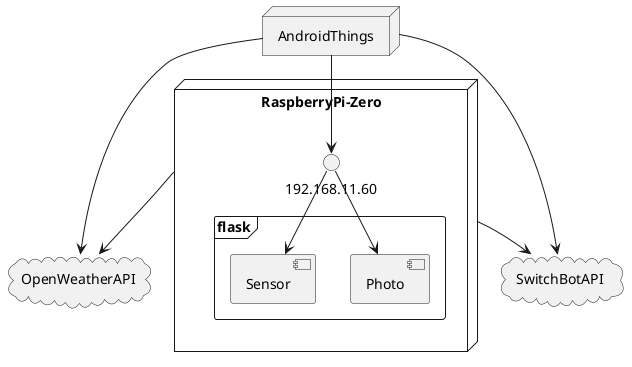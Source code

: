 @startuml
cloud OpenWeatherAPI
cloud SwitchBotAPI
node "AndroidThings" as at
node "RaspberryPi-Zero" as rp {
    interface "192.168.11.60" as ip
    frame "flask" {
        component "Photo"
        component "Sensor"
    }
}

at --> OpenWeatherAPI
at --> SwitchBotAPI
at --> ip
ip --> Sensor
ip --> Photo
rp --> OpenWeatherAPI
rp --> SwitchBotAPI

@enduml